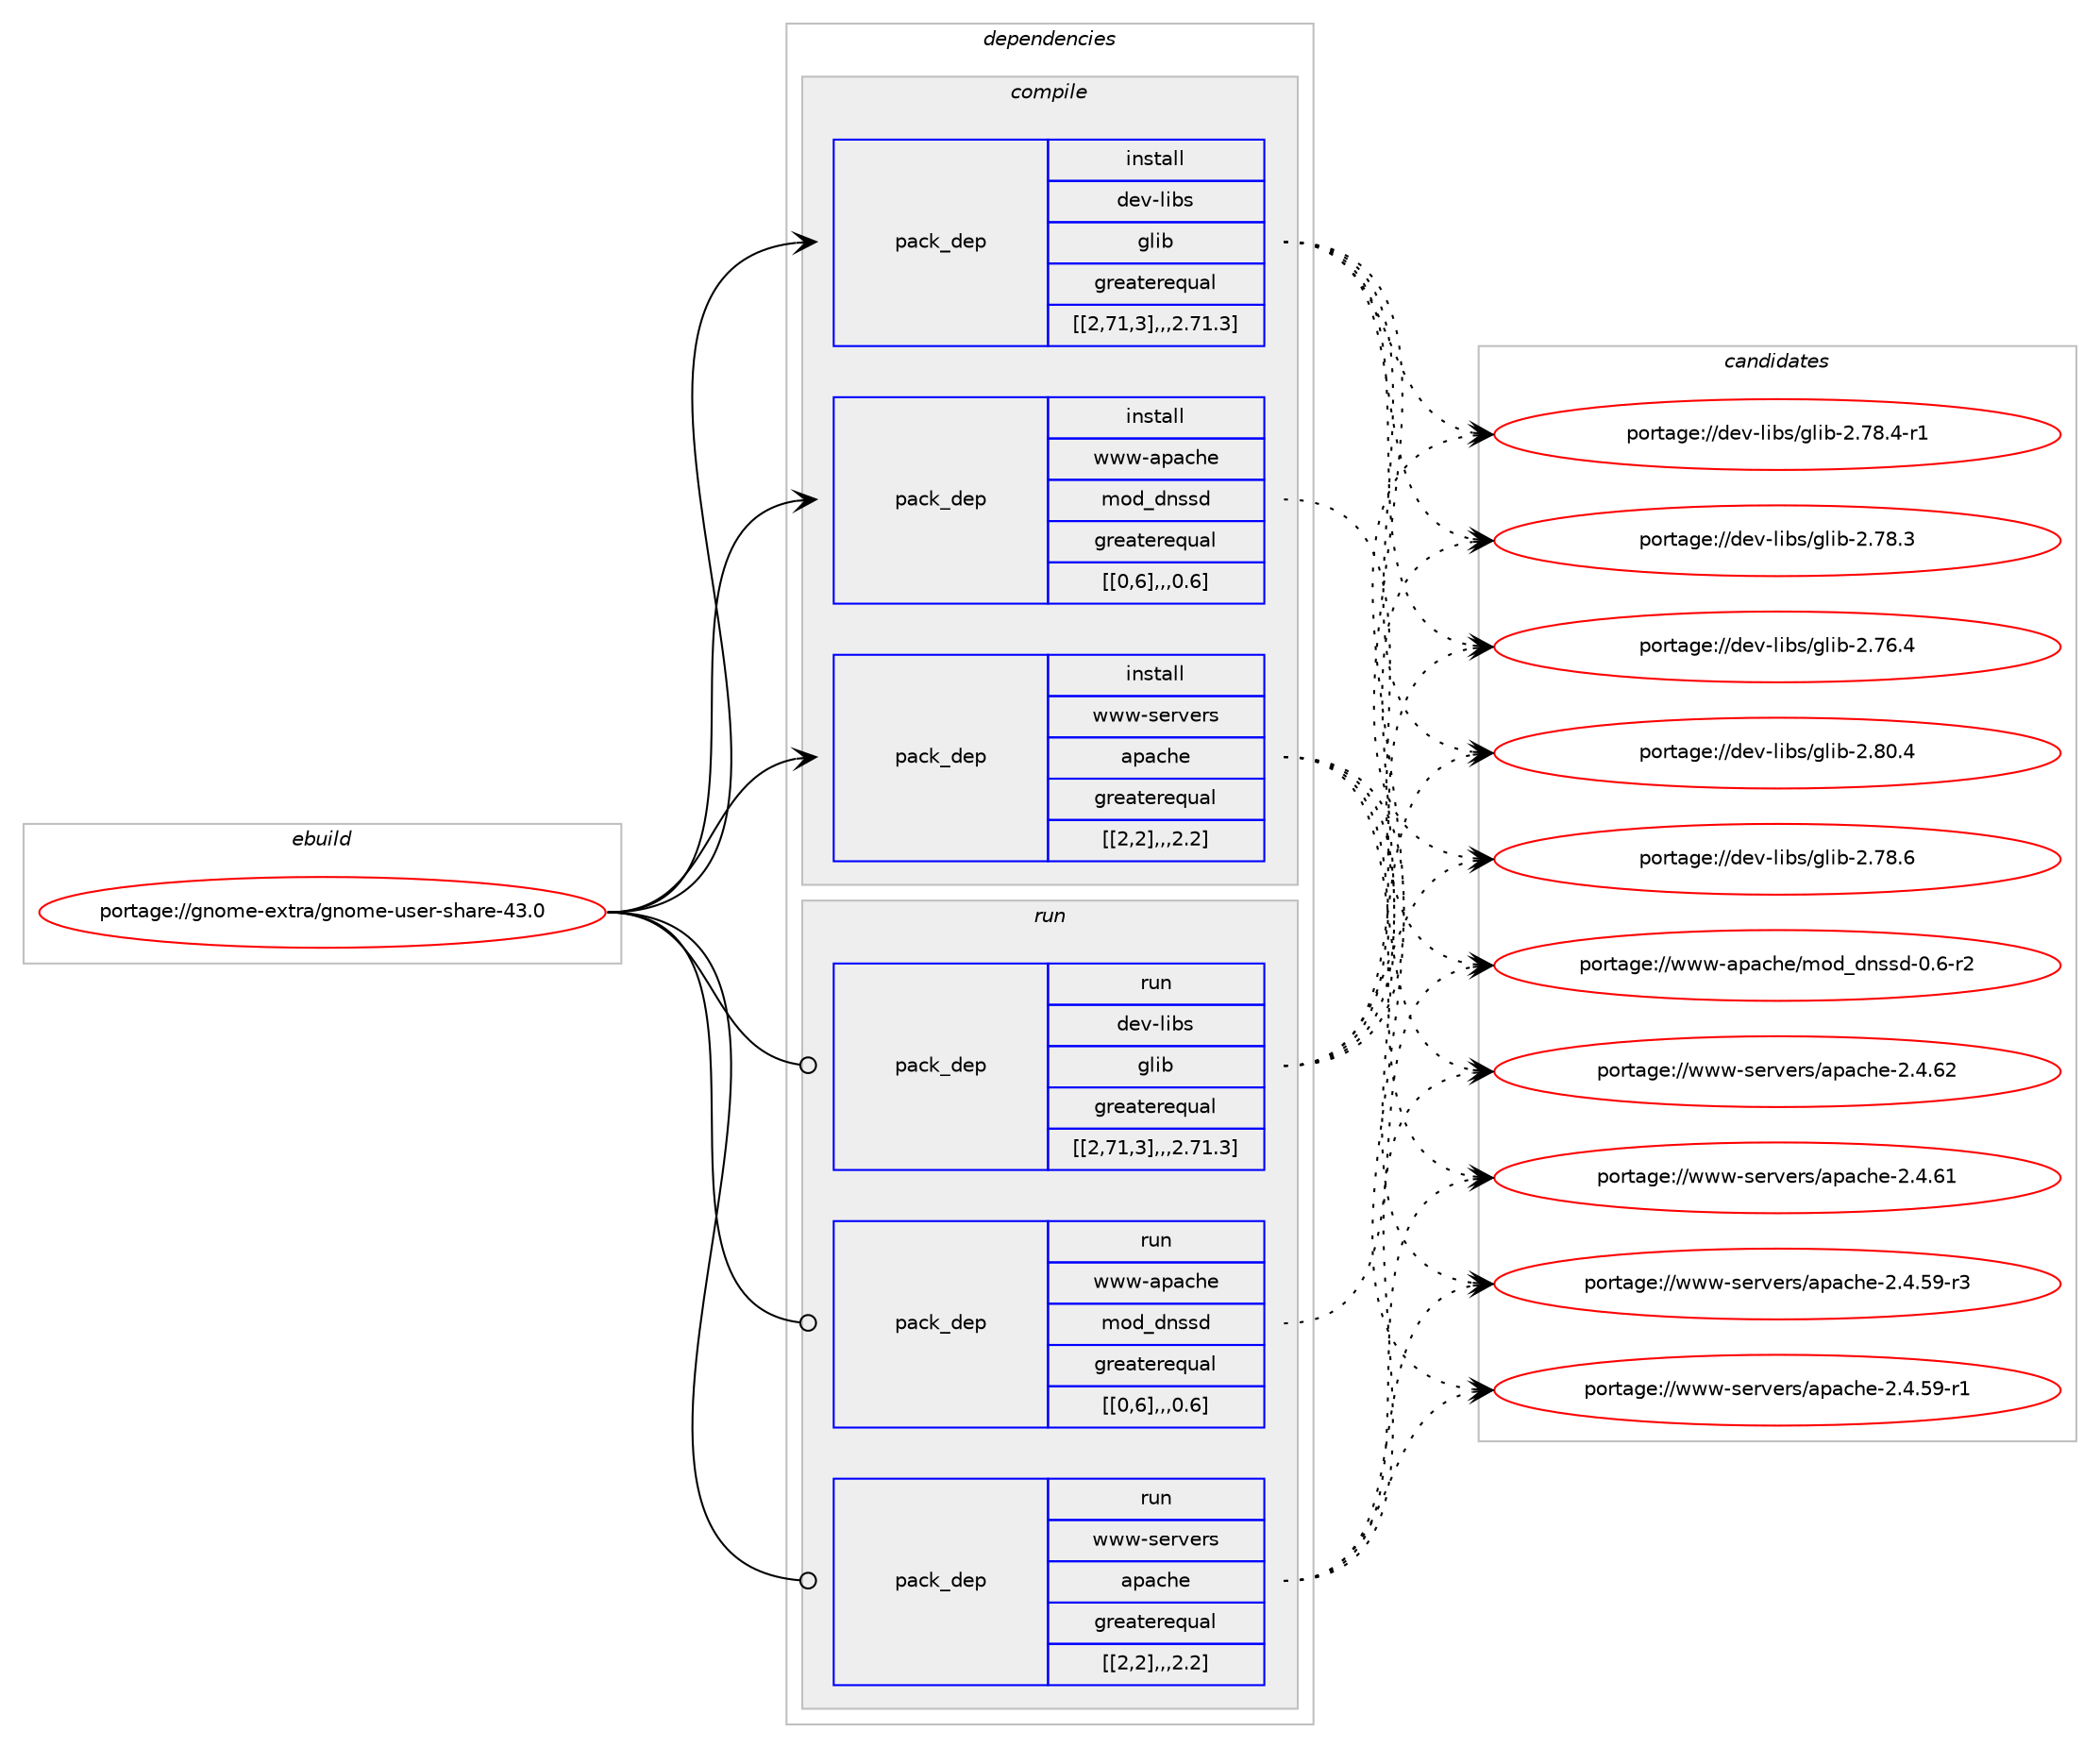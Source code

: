 digraph prolog {

# *************
# Graph options
# *************

newrank=true;
concentrate=true;
compound=true;
graph [rankdir=LR,fontname=Helvetica,fontsize=10,ranksep=1.5];#, ranksep=2.5, nodesep=0.2];
edge  [arrowhead=vee];
node  [fontname=Helvetica,fontsize=10];

# **********
# The ebuild
# **********

subgraph cluster_leftcol {
color=gray;
label=<<i>ebuild</i>>;
id [label="portage://gnome-extra/gnome-user-share-43.0", color=red, width=4, href="../gnome-extra/gnome-user-share-43.0.svg"];
}

# ****************
# The dependencies
# ****************

subgraph cluster_midcol {
color=gray;
label=<<i>dependencies</i>>;
subgraph cluster_compile {
fillcolor="#eeeeee";
style=filled;
label=<<i>compile</i>>;
subgraph pack175380 {
dependency244557 [label=<<TABLE BORDER="0" CELLBORDER="1" CELLSPACING="0" CELLPADDING="4" WIDTH="220"><TR><TD ROWSPAN="6" CELLPADDING="30">pack_dep</TD></TR><TR><TD WIDTH="110">install</TD></TR><TR><TD>dev-libs</TD></TR><TR><TD>glib</TD></TR><TR><TD>greaterequal</TD></TR><TR><TD>[[2,71,3],,,2.71.3]</TD></TR></TABLE>>, shape=none, color=blue];
}
id:e -> dependency244557:w [weight=20,style="solid",arrowhead="vee"];
subgraph pack175381 {
dependency244558 [label=<<TABLE BORDER="0" CELLBORDER="1" CELLSPACING="0" CELLPADDING="4" WIDTH="220"><TR><TD ROWSPAN="6" CELLPADDING="30">pack_dep</TD></TR><TR><TD WIDTH="110">install</TD></TR><TR><TD>www-apache</TD></TR><TR><TD>mod_dnssd</TD></TR><TR><TD>greaterequal</TD></TR><TR><TD>[[0,6],,,0.6]</TD></TR></TABLE>>, shape=none, color=blue];
}
id:e -> dependency244558:w [weight=20,style="solid",arrowhead="vee"];
subgraph pack175382 {
dependency244559 [label=<<TABLE BORDER="0" CELLBORDER="1" CELLSPACING="0" CELLPADDING="4" WIDTH="220"><TR><TD ROWSPAN="6" CELLPADDING="30">pack_dep</TD></TR><TR><TD WIDTH="110">install</TD></TR><TR><TD>www-servers</TD></TR><TR><TD>apache</TD></TR><TR><TD>greaterequal</TD></TR><TR><TD>[[2,2],,,2.2]</TD></TR></TABLE>>, shape=none, color=blue];
}
id:e -> dependency244559:w [weight=20,style="solid",arrowhead="vee"];
}
subgraph cluster_compileandrun {
fillcolor="#eeeeee";
style=filled;
label=<<i>compile and run</i>>;
}
subgraph cluster_run {
fillcolor="#eeeeee";
style=filled;
label=<<i>run</i>>;
subgraph pack175383 {
dependency244560 [label=<<TABLE BORDER="0" CELLBORDER="1" CELLSPACING="0" CELLPADDING="4" WIDTH="220"><TR><TD ROWSPAN="6" CELLPADDING="30">pack_dep</TD></TR><TR><TD WIDTH="110">run</TD></TR><TR><TD>dev-libs</TD></TR><TR><TD>glib</TD></TR><TR><TD>greaterequal</TD></TR><TR><TD>[[2,71,3],,,2.71.3]</TD></TR></TABLE>>, shape=none, color=blue];
}
id:e -> dependency244560:w [weight=20,style="solid",arrowhead="odot"];
subgraph pack175384 {
dependency244561 [label=<<TABLE BORDER="0" CELLBORDER="1" CELLSPACING="0" CELLPADDING="4" WIDTH="220"><TR><TD ROWSPAN="6" CELLPADDING="30">pack_dep</TD></TR><TR><TD WIDTH="110">run</TD></TR><TR><TD>www-apache</TD></TR><TR><TD>mod_dnssd</TD></TR><TR><TD>greaterequal</TD></TR><TR><TD>[[0,6],,,0.6]</TD></TR></TABLE>>, shape=none, color=blue];
}
id:e -> dependency244561:w [weight=20,style="solid",arrowhead="odot"];
subgraph pack175385 {
dependency244562 [label=<<TABLE BORDER="0" CELLBORDER="1" CELLSPACING="0" CELLPADDING="4" WIDTH="220"><TR><TD ROWSPAN="6" CELLPADDING="30">pack_dep</TD></TR><TR><TD WIDTH="110">run</TD></TR><TR><TD>www-servers</TD></TR><TR><TD>apache</TD></TR><TR><TD>greaterequal</TD></TR><TR><TD>[[2,2],,,2.2]</TD></TR></TABLE>>, shape=none, color=blue];
}
id:e -> dependency244562:w [weight=20,style="solid",arrowhead="odot"];
}
}

# **************
# The candidates
# **************

subgraph cluster_choices {
rank=same;
color=gray;
label=<<i>candidates</i>>;

subgraph choice175380 {
color=black;
nodesep=1;
choice1001011184510810598115471031081059845504656484652 [label="portage://dev-libs/glib-2.80.4", color=red, width=4,href="../dev-libs/glib-2.80.4.svg"];
choice1001011184510810598115471031081059845504655564654 [label="portage://dev-libs/glib-2.78.6", color=red, width=4,href="../dev-libs/glib-2.78.6.svg"];
choice10010111845108105981154710310810598455046555646524511449 [label="portage://dev-libs/glib-2.78.4-r1", color=red, width=4,href="../dev-libs/glib-2.78.4-r1.svg"];
choice1001011184510810598115471031081059845504655564651 [label="portage://dev-libs/glib-2.78.3", color=red, width=4,href="../dev-libs/glib-2.78.3.svg"];
choice1001011184510810598115471031081059845504655544652 [label="portage://dev-libs/glib-2.76.4", color=red, width=4,href="../dev-libs/glib-2.76.4.svg"];
dependency244557:e -> choice1001011184510810598115471031081059845504656484652:w [style=dotted,weight="100"];
dependency244557:e -> choice1001011184510810598115471031081059845504655564654:w [style=dotted,weight="100"];
dependency244557:e -> choice10010111845108105981154710310810598455046555646524511449:w [style=dotted,weight="100"];
dependency244557:e -> choice1001011184510810598115471031081059845504655564651:w [style=dotted,weight="100"];
dependency244557:e -> choice1001011184510810598115471031081059845504655544652:w [style=dotted,weight="100"];
}
subgraph choice175381 {
color=black;
nodesep=1;
choice119119119459711297991041014710911110095100110115115100454846544511450 [label="portage://www-apache/mod_dnssd-0.6-r2", color=red, width=4,href="../www-apache/mod_dnssd-0.6-r2.svg"];
dependency244558:e -> choice119119119459711297991041014710911110095100110115115100454846544511450:w [style=dotted,weight="100"];
}
subgraph choice175382 {
color=black;
nodesep=1;
choice119119119451151011141181011141154797112979910410145504652465450 [label="portage://www-servers/apache-2.4.62", color=red, width=4,href="../www-servers/apache-2.4.62.svg"];
choice119119119451151011141181011141154797112979910410145504652465449 [label="portage://www-servers/apache-2.4.61", color=red, width=4,href="../www-servers/apache-2.4.61.svg"];
choice1191191194511510111411810111411547971129799104101455046524653574511451 [label="portage://www-servers/apache-2.4.59-r3", color=red, width=4,href="../www-servers/apache-2.4.59-r3.svg"];
choice1191191194511510111411810111411547971129799104101455046524653574511449 [label="portage://www-servers/apache-2.4.59-r1", color=red, width=4,href="../www-servers/apache-2.4.59-r1.svg"];
dependency244559:e -> choice119119119451151011141181011141154797112979910410145504652465450:w [style=dotted,weight="100"];
dependency244559:e -> choice119119119451151011141181011141154797112979910410145504652465449:w [style=dotted,weight="100"];
dependency244559:e -> choice1191191194511510111411810111411547971129799104101455046524653574511451:w [style=dotted,weight="100"];
dependency244559:e -> choice1191191194511510111411810111411547971129799104101455046524653574511449:w [style=dotted,weight="100"];
}
subgraph choice175383 {
color=black;
nodesep=1;
choice1001011184510810598115471031081059845504656484652 [label="portage://dev-libs/glib-2.80.4", color=red, width=4,href="../dev-libs/glib-2.80.4.svg"];
choice1001011184510810598115471031081059845504655564654 [label="portage://dev-libs/glib-2.78.6", color=red, width=4,href="../dev-libs/glib-2.78.6.svg"];
choice10010111845108105981154710310810598455046555646524511449 [label="portage://dev-libs/glib-2.78.4-r1", color=red, width=4,href="../dev-libs/glib-2.78.4-r1.svg"];
choice1001011184510810598115471031081059845504655564651 [label="portage://dev-libs/glib-2.78.3", color=red, width=4,href="../dev-libs/glib-2.78.3.svg"];
choice1001011184510810598115471031081059845504655544652 [label="portage://dev-libs/glib-2.76.4", color=red, width=4,href="../dev-libs/glib-2.76.4.svg"];
dependency244560:e -> choice1001011184510810598115471031081059845504656484652:w [style=dotted,weight="100"];
dependency244560:e -> choice1001011184510810598115471031081059845504655564654:w [style=dotted,weight="100"];
dependency244560:e -> choice10010111845108105981154710310810598455046555646524511449:w [style=dotted,weight="100"];
dependency244560:e -> choice1001011184510810598115471031081059845504655564651:w [style=dotted,weight="100"];
dependency244560:e -> choice1001011184510810598115471031081059845504655544652:w [style=dotted,weight="100"];
}
subgraph choice175384 {
color=black;
nodesep=1;
choice119119119459711297991041014710911110095100110115115100454846544511450 [label="portage://www-apache/mod_dnssd-0.6-r2", color=red, width=4,href="../www-apache/mod_dnssd-0.6-r2.svg"];
dependency244561:e -> choice119119119459711297991041014710911110095100110115115100454846544511450:w [style=dotted,weight="100"];
}
subgraph choice175385 {
color=black;
nodesep=1;
choice119119119451151011141181011141154797112979910410145504652465450 [label="portage://www-servers/apache-2.4.62", color=red, width=4,href="../www-servers/apache-2.4.62.svg"];
choice119119119451151011141181011141154797112979910410145504652465449 [label="portage://www-servers/apache-2.4.61", color=red, width=4,href="../www-servers/apache-2.4.61.svg"];
choice1191191194511510111411810111411547971129799104101455046524653574511451 [label="portage://www-servers/apache-2.4.59-r3", color=red, width=4,href="../www-servers/apache-2.4.59-r3.svg"];
choice1191191194511510111411810111411547971129799104101455046524653574511449 [label="portage://www-servers/apache-2.4.59-r1", color=red, width=4,href="../www-servers/apache-2.4.59-r1.svg"];
dependency244562:e -> choice119119119451151011141181011141154797112979910410145504652465450:w [style=dotted,weight="100"];
dependency244562:e -> choice119119119451151011141181011141154797112979910410145504652465449:w [style=dotted,weight="100"];
dependency244562:e -> choice1191191194511510111411810111411547971129799104101455046524653574511451:w [style=dotted,weight="100"];
dependency244562:e -> choice1191191194511510111411810111411547971129799104101455046524653574511449:w [style=dotted,weight="100"];
}
}

}
